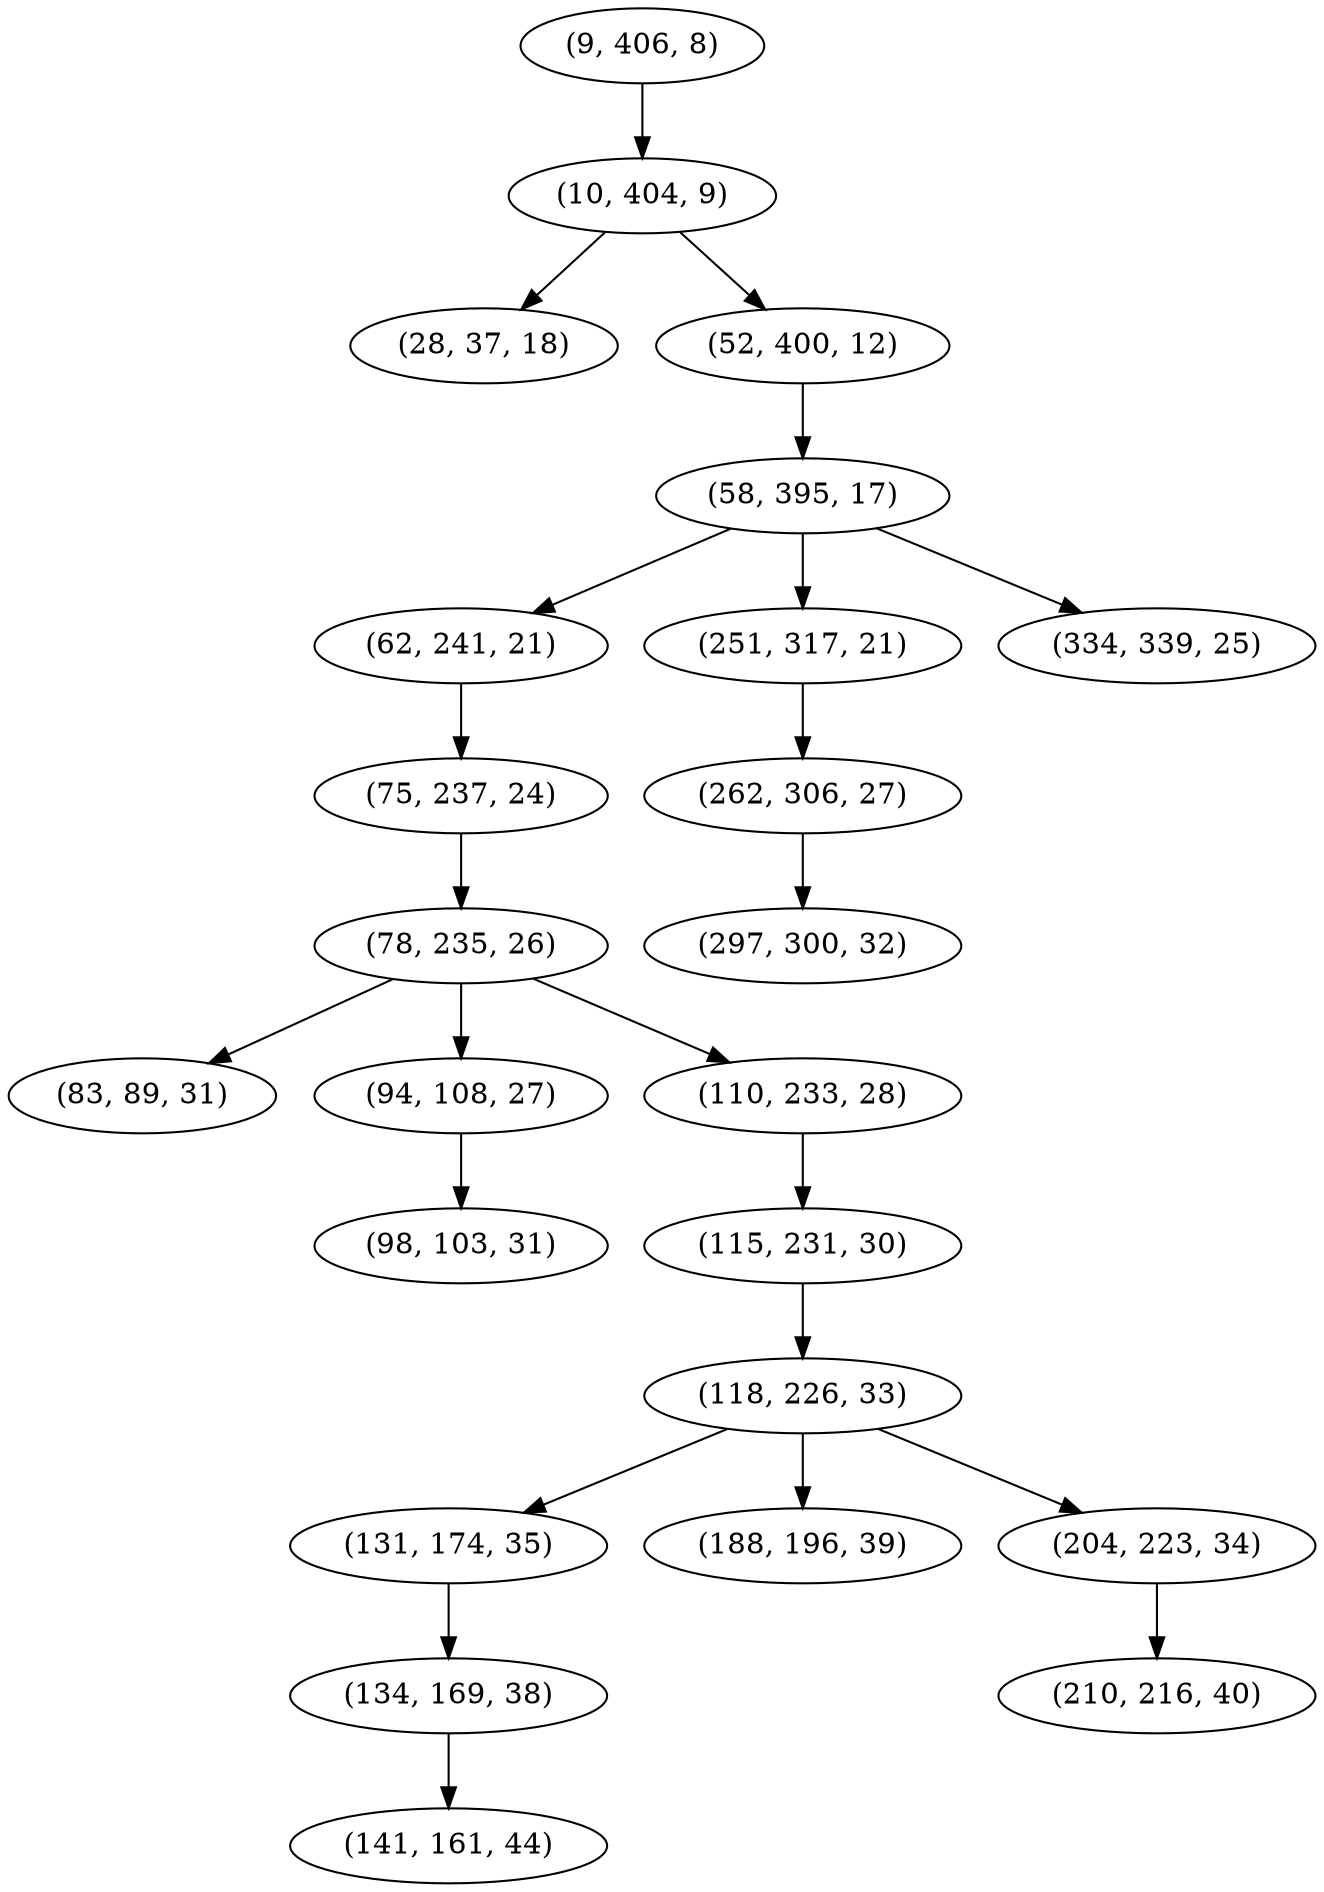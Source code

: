 digraph tree {
    "(9, 406, 8)";
    "(10, 404, 9)";
    "(28, 37, 18)";
    "(52, 400, 12)";
    "(58, 395, 17)";
    "(62, 241, 21)";
    "(75, 237, 24)";
    "(78, 235, 26)";
    "(83, 89, 31)";
    "(94, 108, 27)";
    "(98, 103, 31)";
    "(110, 233, 28)";
    "(115, 231, 30)";
    "(118, 226, 33)";
    "(131, 174, 35)";
    "(134, 169, 38)";
    "(141, 161, 44)";
    "(188, 196, 39)";
    "(204, 223, 34)";
    "(210, 216, 40)";
    "(251, 317, 21)";
    "(262, 306, 27)";
    "(297, 300, 32)";
    "(334, 339, 25)";
    "(9, 406, 8)" -> "(10, 404, 9)";
    "(10, 404, 9)" -> "(28, 37, 18)";
    "(10, 404, 9)" -> "(52, 400, 12)";
    "(52, 400, 12)" -> "(58, 395, 17)";
    "(58, 395, 17)" -> "(62, 241, 21)";
    "(58, 395, 17)" -> "(251, 317, 21)";
    "(58, 395, 17)" -> "(334, 339, 25)";
    "(62, 241, 21)" -> "(75, 237, 24)";
    "(75, 237, 24)" -> "(78, 235, 26)";
    "(78, 235, 26)" -> "(83, 89, 31)";
    "(78, 235, 26)" -> "(94, 108, 27)";
    "(78, 235, 26)" -> "(110, 233, 28)";
    "(94, 108, 27)" -> "(98, 103, 31)";
    "(110, 233, 28)" -> "(115, 231, 30)";
    "(115, 231, 30)" -> "(118, 226, 33)";
    "(118, 226, 33)" -> "(131, 174, 35)";
    "(118, 226, 33)" -> "(188, 196, 39)";
    "(118, 226, 33)" -> "(204, 223, 34)";
    "(131, 174, 35)" -> "(134, 169, 38)";
    "(134, 169, 38)" -> "(141, 161, 44)";
    "(204, 223, 34)" -> "(210, 216, 40)";
    "(251, 317, 21)" -> "(262, 306, 27)";
    "(262, 306, 27)" -> "(297, 300, 32)";
}
